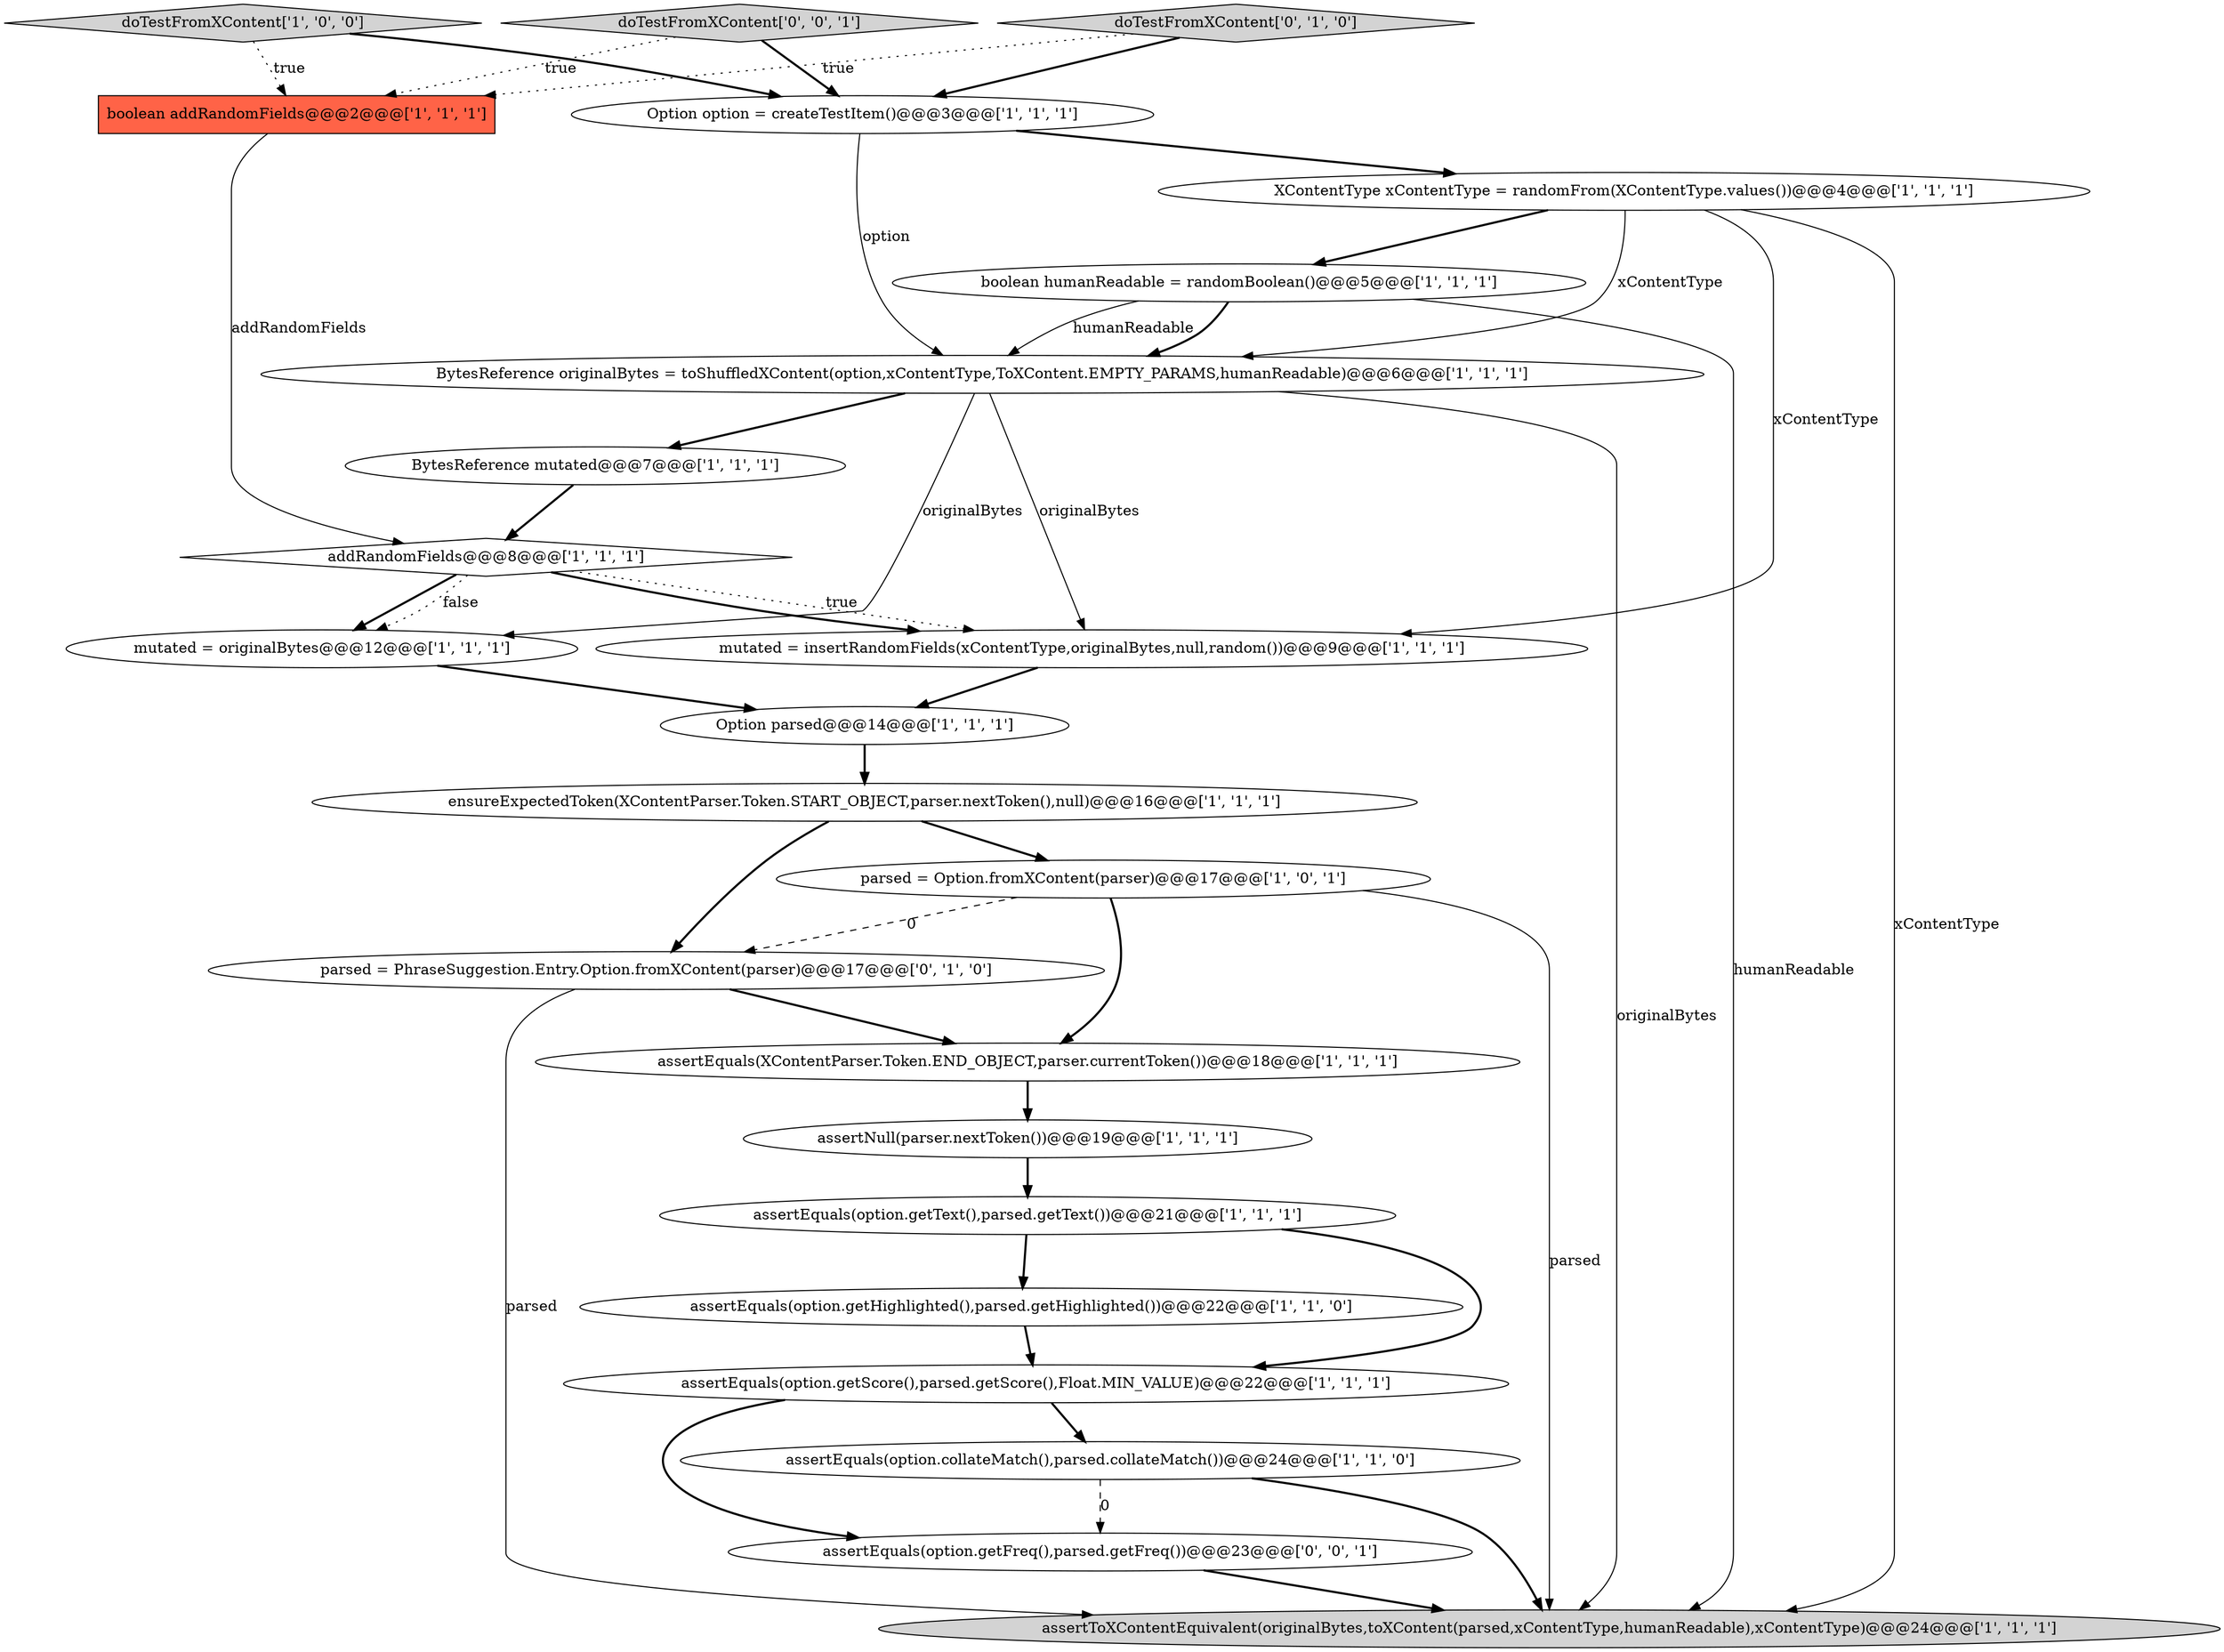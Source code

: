 digraph {
17 [style = filled, label = "parsed = Option.fromXContent(parser)@@@17@@@['1', '0', '1']", fillcolor = white, shape = ellipse image = "AAA0AAABBB1BBB"];
0 [style = filled, label = "XContentType xContentType = randomFrom(XContentType.values())@@@4@@@['1', '1', '1']", fillcolor = white, shape = ellipse image = "AAA0AAABBB1BBB"];
11 [style = filled, label = "assertEquals(option.getScore(),parsed.getScore(),Float.MIN_VALUE)@@@22@@@['1', '1', '1']", fillcolor = white, shape = ellipse image = "AAA0AAABBB1BBB"];
7 [style = filled, label = "BytesReference mutated@@@7@@@['1', '1', '1']", fillcolor = white, shape = ellipse image = "AAA0AAABBB1BBB"];
6 [style = filled, label = "addRandomFields@@@8@@@['1', '1', '1']", fillcolor = white, shape = diamond image = "AAA0AAABBB1BBB"];
21 [style = filled, label = "parsed = PhraseSuggestion.Entry.Option.fromXContent(parser)@@@17@@@['0', '1', '0']", fillcolor = white, shape = ellipse image = "AAA1AAABBB2BBB"];
8 [style = filled, label = "assertEquals(option.getText(),parsed.getText())@@@21@@@['1', '1', '1']", fillcolor = white, shape = ellipse image = "AAA0AAABBB1BBB"];
1 [style = filled, label = "boolean humanReadable = randomBoolean()@@@5@@@['1', '1', '1']", fillcolor = white, shape = ellipse image = "AAA0AAABBB1BBB"];
4 [style = filled, label = "doTestFromXContent['1', '0', '0']", fillcolor = lightgray, shape = diamond image = "AAA0AAABBB1BBB"];
22 [style = filled, label = "doTestFromXContent['0', '0', '1']", fillcolor = lightgray, shape = diamond image = "AAA0AAABBB3BBB"];
15 [style = filled, label = "boolean addRandomFields@@@2@@@['1', '1', '1']", fillcolor = tomato, shape = box image = "AAA0AAABBB1BBB"];
18 [style = filled, label = "Option option = createTestItem()@@@3@@@['1', '1', '1']", fillcolor = white, shape = ellipse image = "AAA0AAABBB1BBB"];
3 [style = filled, label = "assertToXContentEquivalent(originalBytes,toXContent(parsed,xContentType,humanReadable),xContentType)@@@24@@@['1', '1', '1']", fillcolor = lightgray, shape = ellipse image = "AAA0AAABBB1BBB"];
20 [style = filled, label = "doTestFromXContent['0', '1', '0']", fillcolor = lightgray, shape = diamond image = "AAA0AAABBB2BBB"];
19 [style = filled, label = "assertNull(parser.nextToken())@@@19@@@['1', '1', '1']", fillcolor = white, shape = ellipse image = "AAA0AAABBB1BBB"];
14 [style = filled, label = "ensureExpectedToken(XContentParser.Token.START_OBJECT,parser.nextToken(),null)@@@16@@@['1', '1', '1']", fillcolor = white, shape = ellipse image = "AAA0AAABBB1BBB"];
12 [style = filled, label = "assertEquals(option.collateMatch(),parsed.collateMatch())@@@24@@@['1', '1', '0']", fillcolor = white, shape = ellipse image = "AAA0AAABBB1BBB"];
5 [style = filled, label = "Option parsed@@@14@@@['1', '1', '1']", fillcolor = white, shape = ellipse image = "AAA0AAABBB1BBB"];
23 [style = filled, label = "assertEquals(option.getFreq(),parsed.getFreq())@@@23@@@['0', '0', '1']", fillcolor = white, shape = ellipse image = "AAA0AAABBB3BBB"];
16 [style = filled, label = "mutated = originalBytes@@@12@@@['1', '1', '1']", fillcolor = white, shape = ellipse image = "AAA0AAABBB1BBB"];
9 [style = filled, label = "assertEquals(XContentParser.Token.END_OBJECT,parser.currentToken())@@@18@@@['1', '1', '1']", fillcolor = white, shape = ellipse image = "AAA0AAABBB1BBB"];
13 [style = filled, label = "BytesReference originalBytes = toShuffledXContent(option,xContentType,ToXContent.EMPTY_PARAMS,humanReadable)@@@6@@@['1', '1', '1']", fillcolor = white, shape = ellipse image = "AAA0AAABBB1BBB"];
10 [style = filled, label = "mutated = insertRandomFields(xContentType,originalBytes,null,random())@@@9@@@['1', '1', '1']", fillcolor = white, shape = ellipse image = "AAA0AAABBB1BBB"];
2 [style = filled, label = "assertEquals(option.getHighlighted(),parsed.getHighlighted())@@@22@@@['1', '1', '0']", fillcolor = white, shape = ellipse image = "AAA0AAABBB1BBB"];
23->3 [style = bold, label=""];
9->19 [style = bold, label=""];
5->14 [style = bold, label=""];
0->13 [style = solid, label="xContentType"];
1->13 [style = solid, label="humanReadable"];
14->17 [style = bold, label=""];
18->13 [style = solid, label="option"];
13->7 [style = bold, label=""];
11->12 [style = bold, label=""];
13->3 [style = solid, label="originalBytes"];
1->3 [style = solid, label="humanReadable"];
15->6 [style = solid, label="addRandomFields"];
13->10 [style = solid, label="originalBytes"];
22->15 [style = dotted, label="true"];
12->23 [style = dashed, label="0"];
14->21 [style = bold, label=""];
2->11 [style = bold, label=""];
20->18 [style = bold, label=""];
6->16 [style = dotted, label="false"];
19->8 [style = bold, label=""];
7->6 [style = bold, label=""];
17->3 [style = solid, label="parsed"];
17->21 [style = dashed, label="0"];
0->10 [style = solid, label="xContentType"];
0->1 [style = bold, label=""];
6->10 [style = bold, label=""];
6->16 [style = bold, label=""];
20->15 [style = dotted, label="true"];
8->11 [style = bold, label=""];
8->2 [style = bold, label=""];
0->3 [style = solid, label="xContentType"];
4->15 [style = dotted, label="true"];
6->10 [style = dotted, label="true"];
12->3 [style = bold, label=""];
17->9 [style = bold, label=""];
11->23 [style = bold, label=""];
22->18 [style = bold, label=""];
16->5 [style = bold, label=""];
13->16 [style = solid, label="originalBytes"];
21->9 [style = bold, label=""];
21->3 [style = solid, label="parsed"];
18->0 [style = bold, label=""];
10->5 [style = bold, label=""];
4->18 [style = bold, label=""];
1->13 [style = bold, label=""];
}
